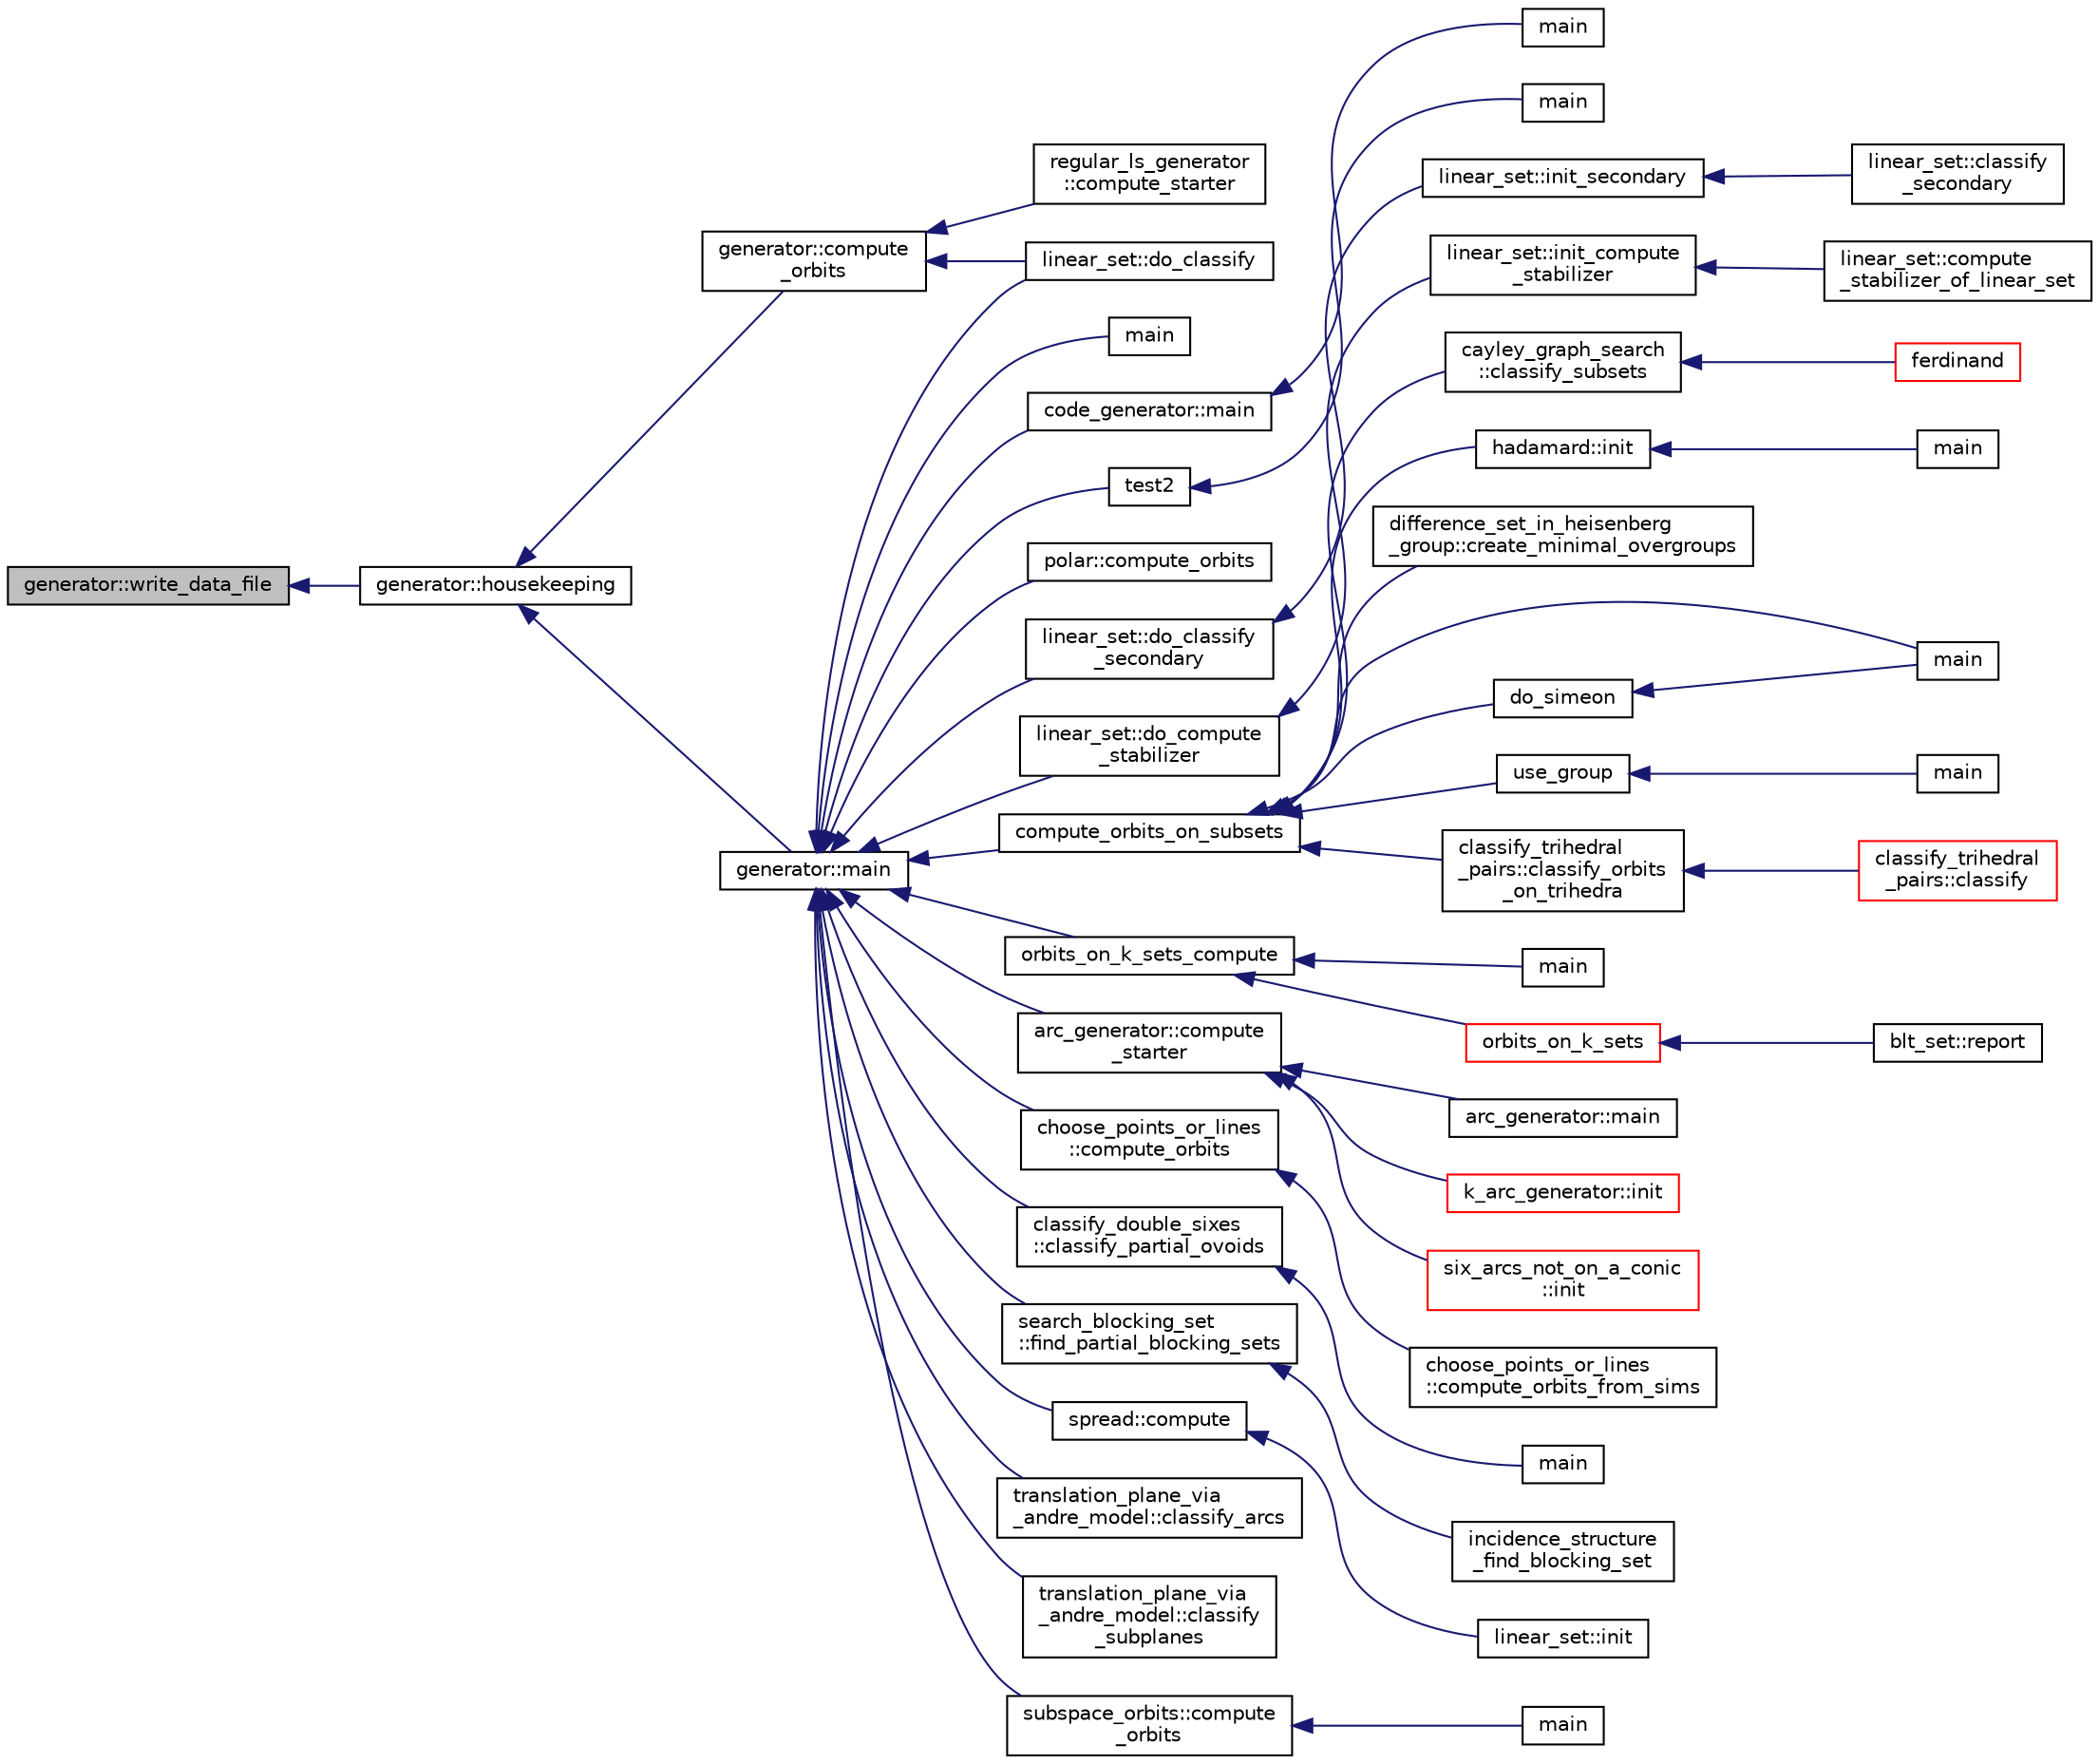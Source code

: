 digraph "generator::write_data_file"
{
  edge [fontname="Helvetica",fontsize="10",labelfontname="Helvetica",labelfontsize="10"];
  node [fontname="Helvetica",fontsize="10",shape=record];
  rankdir="LR";
  Node22723 [label="generator::write_data_file",height=0.2,width=0.4,color="black", fillcolor="grey75", style="filled", fontcolor="black"];
  Node22723 -> Node22724 [dir="back",color="midnightblue",fontsize="10",style="solid",fontname="Helvetica"];
  Node22724 [label="generator::housekeeping",height=0.2,width=0.4,color="black", fillcolor="white", style="filled",URL="$d7/d73/classgenerator.html#aaf2bd92e8f74eb9fbc3244a6dde6f78c"];
  Node22724 -> Node22725 [dir="back",color="midnightblue",fontsize="10",style="solid",fontname="Helvetica"];
  Node22725 [label="generator::compute\l_orbits",height=0.2,width=0.4,color="black", fillcolor="white", style="filled",URL="$d7/d73/classgenerator.html#a23989bc20ecaaed39c4119c758367f40"];
  Node22725 -> Node22726 [dir="back",color="midnightblue",fontsize="10",style="solid",fontname="Helvetica"];
  Node22726 [label="regular_ls_generator\l::compute_starter",height=0.2,width=0.4,color="black", fillcolor="white", style="filled",URL="$d2/dd8/classregular__ls__generator.html#aa38907741058694a73194b02ceb4a53d"];
  Node22725 -> Node22727 [dir="back",color="midnightblue",fontsize="10",style="solid",fontname="Helvetica"];
  Node22727 [label="linear_set::do_classify",height=0.2,width=0.4,color="black", fillcolor="white", style="filled",URL="$dd/d86/classlinear__set.html#a3eb2dbce7fa8b71901dfc12f288ddd0c"];
  Node22724 -> Node22728 [dir="back",color="midnightblue",fontsize="10",style="solid",fontname="Helvetica"];
  Node22728 [label="generator::main",height=0.2,width=0.4,color="black", fillcolor="white", style="filled",URL="$d7/d73/classgenerator.html#a01abff8e9f231bf0d82e2e8e0061f242"];
  Node22728 -> Node22729 [dir="back",color="midnightblue",fontsize="10",style="solid",fontname="Helvetica"];
  Node22729 [label="main",height=0.2,width=0.4,color="black", fillcolor="white", style="filled",URL="$d2/d11/codes_8h.html#a217dbf8b442f20279ea00b898af96f52"];
  Node22728 -> Node22730 [dir="back",color="midnightblue",fontsize="10",style="solid",fontname="Helvetica"];
  Node22730 [label="code_generator::main",height=0.2,width=0.4,color="black", fillcolor="white", style="filled",URL="$db/d37/classcode__generator.html#ab3cf3a306e4032c2b471ac95321c599f"];
  Node22730 -> Node22731 [dir="back",color="midnightblue",fontsize="10",style="solid",fontname="Helvetica"];
  Node22731 [label="main",height=0.2,width=0.4,color="black", fillcolor="white", style="filled",URL="$d4/d4f/codes_8_c.html#a217dbf8b442f20279ea00b898af96f52"];
  Node22728 -> Node22732 [dir="back",color="midnightblue",fontsize="10",style="solid",fontname="Helvetica"];
  Node22732 [label="test2",height=0.2,width=0.4,color="black", fillcolor="white", style="filled",URL="$d9/db0/factor__space_8_c.html#a39d73a812e5fd8f1bc111e948368cb10"];
  Node22732 -> Node22733 [dir="back",color="midnightblue",fontsize="10",style="solid",fontname="Helvetica"];
  Node22733 [label="main",height=0.2,width=0.4,color="black", fillcolor="white", style="filled",URL="$d9/db0/factor__space_8_c.html#a3c04138a5bfe5d72780bb7e82a18e627"];
  Node22728 -> Node22734 [dir="back",color="midnightblue",fontsize="10",style="solid",fontname="Helvetica"];
  Node22734 [label="polar::compute_orbits",height=0.2,width=0.4,color="black", fillcolor="white", style="filled",URL="$da/d1c/classpolar.html#ac4c3c4f95d14c74ff4a3ec3f3479a1da"];
  Node22728 -> Node22727 [dir="back",color="midnightblue",fontsize="10",style="solid",fontname="Helvetica"];
  Node22728 -> Node22735 [dir="back",color="midnightblue",fontsize="10",style="solid",fontname="Helvetica"];
  Node22735 [label="linear_set::do_classify\l_secondary",height=0.2,width=0.4,color="black", fillcolor="white", style="filled",URL="$dd/d86/classlinear__set.html#a47eb7f9995f3343abd3bdfbf9a9a9162"];
  Node22735 -> Node22736 [dir="back",color="midnightblue",fontsize="10",style="solid",fontname="Helvetica"];
  Node22736 [label="linear_set::init_secondary",height=0.2,width=0.4,color="black", fillcolor="white", style="filled",URL="$dd/d86/classlinear__set.html#a7bf8cd7805559b5762921687a7c1ed97"];
  Node22736 -> Node22737 [dir="back",color="midnightblue",fontsize="10",style="solid",fontname="Helvetica"];
  Node22737 [label="linear_set::classify\l_secondary",height=0.2,width=0.4,color="black", fillcolor="white", style="filled",URL="$dd/d86/classlinear__set.html#a5d7659de855e20e2fa8e41e7aedcb1fc"];
  Node22728 -> Node22738 [dir="back",color="midnightblue",fontsize="10",style="solid",fontname="Helvetica"];
  Node22738 [label="linear_set::do_compute\l_stabilizer",height=0.2,width=0.4,color="black", fillcolor="white", style="filled",URL="$dd/d86/classlinear__set.html#ae8f58ded28fb5370f4459cca42b7463b"];
  Node22738 -> Node22739 [dir="back",color="midnightblue",fontsize="10",style="solid",fontname="Helvetica"];
  Node22739 [label="linear_set::init_compute\l_stabilizer",height=0.2,width=0.4,color="black", fillcolor="white", style="filled",URL="$dd/d86/classlinear__set.html#a0cc3eaec1896fdc977b62e94623b055b"];
  Node22739 -> Node22740 [dir="back",color="midnightblue",fontsize="10",style="solid",fontname="Helvetica"];
  Node22740 [label="linear_set::compute\l_stabilizer_of_linear_set",height=0.2,width=0.4,color="black", fillcolor="white", style="filled",URL="$dd/d86/classlinear__set.html#a098a133edfbaae0fd347a69c50bdbee2"];
  Node22728 -> Node22741 [dir="back",color="midnightblue",fontsize="10",style="solid",fontname="Helvetica"];
  Node22741 [label="compute_orbits_on_subsets",height=0.2,width=0.4,color="black", fillcolor="white", style="filled",URL="$d3/d35/snakes__and__ladders__global_8_c.html#af33697aede0480110b1227f727252637"];
  Node22741 -> Node22742 [dir="back",color="midnightblue",fontsize="10",style="solid",fontname="Helvetica"];
  Node22742 [label="cayley_graph_search\l::classify_subsets",height=0.2,width=0.4,color="black", fillcolor="white", style="filled",URL="$de/dae/classcayley__graph__search.html#a4cf8a90752e018a281481ac80ad52c4b"];
  Node22742 -> Node22743 [dir="back",color="midnightblue",fontsize="10",style="solid",fontname="Helvetica"];
  Node22743 [label="ferdinand",height=0.2,width=0.4,color="red", fillcolor="white", style="filled",URL="$da/df3/ferdinand_8_c.html#a322b57727d23cf5a0932f11c30ea18d9"];
  Node22741 -> Node22745 [dir="back",color="midnightblue",fontsize="10",style="solid",fontname="Helvetica"];
  Node22745 [label="hadamard::init",height=0.2,width=0.4,color="black", fillcolor="white", style="filled",URL="$d7/dbb/classhadamard.html#a16af359850b8bdd0d2a73e260d496c33"];
  Node22745 -> Node22746 [dir="back",color="midnightblue",fontsize="10",style="solid",fontname="Helvetica"];
  Node22746 [label="main",height=0.2,width=0.4,color="black", fillcolor="white", style="filled",URL="$dd/d1d/hadamard_8_c.html#a3c04138a5bfe5d72780bb7e82a18e627"];
  Node22741 -> Node22747 [dir="back",color="midnightblue",fontsize="10",style="solid",fontname="Helvetica"];
  Node22747 [label="difference_set_in_heisenberg\l_group::create_minimal_overgroups",height=0.2,width=0.4,color="black", fillcolor="white", style="filled",URL="$de/d8a/classdifference__set__in__heisenberg__group.html#a9bde5ad5da3ebaebf98fbfd3e8110b79"];
  Node22741 -> Node22748 [dir="back",color="midnightblue",fontsize="10",style="solid",fontname="Helvetica"];
  Node22748 [label="main",height=0.2,width=0.4,color="black", fillcolor="white", style="filled",URL="$d5/d13/simeon_8_c.html#ae66f6b31b5ad750f1fe042a706a4e3d4"];
  Node22741 -> Node22749 [dir="back",color="midnightblue",fontsize="10",style="solid",fontname="Helvetica"];
  Node22749 [label="do_simeon",height=0.2,width=0.4,color="black", fillcolor="white", style="filled",URL="$d5/d13/simeon_8_c.html#a36cf3f9cb484fa44da7a7dfcbe9385d0"];
  Node22749 -> Node22748 [dir="back",color="midnightblue",fontsize="10",style="solid",fontname="Helvetica"];
  Node22741 -> Node22750 [dir="back",color="midnightblue",fontsize="10",style="solid",fontname="Helvetica"];
  Node22750 [label="use_group",height=0.2,width=0.4,color="black", fillcolor="white", style="filled",URL="$d9/d9f/all__cliques_8_c.html#aba62531e97173264c39afe2c7857af31"];
  Node22750 -> Node22751 [dir="back",color="midnightblue",fontsize="10",style="solid",fontname="Helvetica"];
  Node22751 [label="main",height=0.2,width=0.4,color="black", fillcolor="white", style="filled",URL="$d9/d9f/all__cliques_8_c.html#a3c04138a5bfe5d72780bb7e82a18e627"];
  Node22741 -> Node22752 [dir="back",color="midnightblue",fontsize="10",style="solid",fontname="Helvetica"];
  Node22752 [label="classify_trihedral\l_pairs::classify_orbits\l_on_trihedra",height=0.2,width=0.4,color="black", fillcolor="white", style="filled",URL="$d1/d21/classclassify__trihedral__pairs.html#a99625621bfba4bb65b3d60304b306539"];
  Node22752 -> Node22753 [dir="back",color="midnightblue",fontsize="10",style="solid",fontname="Helvetica"];
  Node22753 [label="classify_trihedral\l_pairs::classify",height=0.2,width=0.4,color="red", fillcolor="white", style="filled",URL="$d1/d21/classclassify__trihedral__pairs.html#a134e4c3042163c24bf57050f26e364e1"];
  Node22728 -> Node22759 [dir="back",color="midnightblue",fontsize="10",style="solid",fontname="Helvetica"];
  Node22759 [label="orbits_on_k_sets_compute",height=0.2,width=0.4,color="black", fillcolor="white", style="filled",URL="$d3/d35/snakes__and__ladders__global_8_c.html#a96743526b15703539d544499276aaa71"];
  Node22759 -> Node22760 [dir="back",color="midnightblue",fontsize="10",style="solid",fontname="Helvetica"];
  Node22760 [label="main",height=0.2,width=0.4,color="black", fillcolor="white", style="filled",URL="$d9/d5f/example__fano__plane_8_c.html#ae66f6b31b5ad750f1fe042a706a4e3d4"];
  Node22759 -> Node22761 [dir="back",color="midnightblue",fontsize="10",style="solid",fontname="Helvetica"];
  Node22761 [label="orbits_on_k_sets",height=0.2,width=0.4,color="red", fillcolor="white", style="filled",URL="$d3/d35/snakes__and__ladders__global_8_c.html#afe3d79116aa8b4d1a93d444a3a979b6e"];
  Node22761 -> Node22762 [dir="back",color="midnightblue",fontsize="10",style="solid",fontname="Helvetica"];
  Node22762 [label="blt_set::report",height=0.2,width=0.4,color="black", fillcolor="white", style="filled",URL="$d1/d3d/classblt__set.html#a6b19f88bd2b92ebfba7e7c362eb9065c"];
  Node22728 -> Node22770 [dir="back",color="midnightblue",fontsize="10",style="solid",fontname="Helvetica"];
  Node22770 [label="arc_generator::compute\l_starter",height=0.2,width=0.4,color="black", fillcolor="white", style="filled",URL="$d4/d21/classarc__generator.html#aad1dcec3a1c302e743d574bd1ac857d9"];
  Node22770 -> Node22769 [dir="back",color="midnightblue",fontsize="10",style="solid",fontname="Helvetica"];
  Node22769 [label="arc_generator::main",height=0.2,width=0.4,color="black", fillcolor="white", style="filled",URL="$d4/d21/classarc__generator.html#ad80140b51b165dad1fe6ab232be7829a"];
  Node22770 -> Node22771 [dir="back",color="midnightblue",fontsize="10",style="solid",fontname="Helvetica"];
  Node22771 [label="k_arc_generator::init",height=0.2,width=0.4,color="red", fillcolor="white", style="filled",URL="$d6/dd8/classk__arc__generator.html#a6036d9f52ede9f8ca681505626b5361d"];
  Node22770 -> Node22773 [dir="back",color="midnightblue",fontsize="10",style="solid",fontname="Helvetica"];
  Node22773 [label="six_arcs_not_on_a_conic\l::init",height=0.2,width=0.4,color="red", fillcolor="white", style="filled",URL="$d8/de6/classsix__arcs__not__on__a__conic.html#a7a4d5cf8a098488729934cfa8a70944a"];
  Node22728 -> Node22775 [dir="back",color="midnightblue",fontsize="10",style="solid",fontname="Helvetica"];
  Node22775 [label="choose_points_or_lines\l::compute_orbits",height=0.2,width=0.4,color="black", fillcolor="white", style="filled",URL="$d6/d75/classchoose__points__or__lines.html#adc353e2d41dc8a39563322c8cdd85f61"];
  Node22775 -> Node22776 [dir="back",color="midnightblue",fontsize="10",style="solid",fontname="Helvetica"];
  Node22776 [label="choose_points_or_lines\l::compute_orbits_from_sims",height=0.2,width=0.4,color="black", fillcolor="white", style="filled",URL="$d6/d75/classchoose__points__or__lines.html#a4fcac2dadf459d7c75187a00a4bd64aa"];
  Node22728 -> Node22777 [dir="back",color="midnightblue",fontsize="10",style="solid",fontname="Helvetica"];
  Node22777 [label="classify_double_sixes\l::classify_partial_ovoids",height=0.2,width=0.4,color="black", fillcolor="white", style="filled",URL="$dd/d23/classclassify__double__sixes.html#a2253fca143a0e8a3e39655eb05668ae9"];
  Node22777 -> Node22778 [dir="back",color="midnightblue",fontsize="10",style="solid",fontname="Helvetica"];
  Node22778 [label="main",height=0.2,width=0.4,color="black", fillcolor="white", style="filled",URL="$df/df8/surface__classify_8_c.html#a217dbf8b442f20279ea00b898af96f52"];
  Node22728 -> Node22779 [dir="back",color="midnightblue",fontsize="10",style="solid",fontname="Helvetica"];
  Node22779 [label="search_blocking_set\l::find_partial_blocking_sets",height=0.2,width=0.4,color="black", fillcolor="white", style="filled",URL="$dc/d36/classsearch__blocking__set.html#ad3fdb3d356db75a02c406bc9d4e9e9b6"];
  Node22779 -> Node22780 [dir="back",color="midnightblue",fontsize="10",style="solid",fontname="Helvetica"];
  Node22780 [label="incidence_structure\l_find_blocking_set",height=0.2,width=0.4,color="black", fillcolor="white", style="filled",URL="$df/d74/tl__geometry_8h.html#a8e3d42d0018f8a804b9686b1c4951186"];
  Node22728 -> Node22781 [dir="back",color="midnightblue",fontsize="10",style="solid",fontname="Helvetica"];
  Node22781 [label="spread::compute",height=0.2,width=0.4,color="black", fillcolor="white", style="filled",URL="$da/dc1/classspread.html#a9674466d3e03b8dad79882299c638a21"];
  Node22781 -> Node22782 [dir="back",color="midnightblue",fontsize="10",style="solid",fontname="Helvetica"];
  Node22782 [label="linear_set::init",height=0.2,width=0.4,color="black", fillcolor="white", style="filled",URL="$dd/d86/classlinear__set.html#a7ab24e84423749047d5465cb15505475"];
  Node22728 -> Node22783 [dir="back",color="midnightblue",fontsize="10",style="solid",fontname="Helvetica"];
  Node22783 [label="translation_plane_via\l_andre_model::classify_arcs",height=0.2,width=0.4,color="black", fillcolor="white", style="filled",URL="$d1/dcc/classtranslation__plane__via__andre__model.html#ac8f002e812a8b152d41e806688601c5e"];
  Node22728 -> Node22784 [dir="back",color="midnightblue",fontsize="10",style="solid",fontname="Helvetica"];
  Node22784 [label="translation_plane_via\l_andre_model::classify\l_subplanes",height=0.2,width=0.4,color="black", fillcolor="white", style="filled",URL="$d1/dcc/classtranslation__plane__via__andre__model.html#a794fefa95f0a7f7b887133375988ee55"];
  Node22728 -> Node22785 [dir="back",color="midnightblue",fontsize="10",style="solid",fontname="Helvetica"];
  Node22785 [label="subspace_orbits::compute\l_orbits",height=0.2,width=0.4,color="black", fillcolor="white", style="filled",URL="$d2/d9f/classsubspace__orbits.html#a2778f8d49cde1675de1ef6acfe180b63"];
  Node22785 -> Node22786 [dir="back",color="midnightblue",fontsize="10",style="solid",fontname="Helvetica"];
  Node22786 [label="main",height=0.2,width=0.4,color="black", fillcolor="white", style="filled",URL="$da/dd5/subspace__orbits__main_8_c.html#a217dbf8b442f20279ea00b898af96f52"];
}
